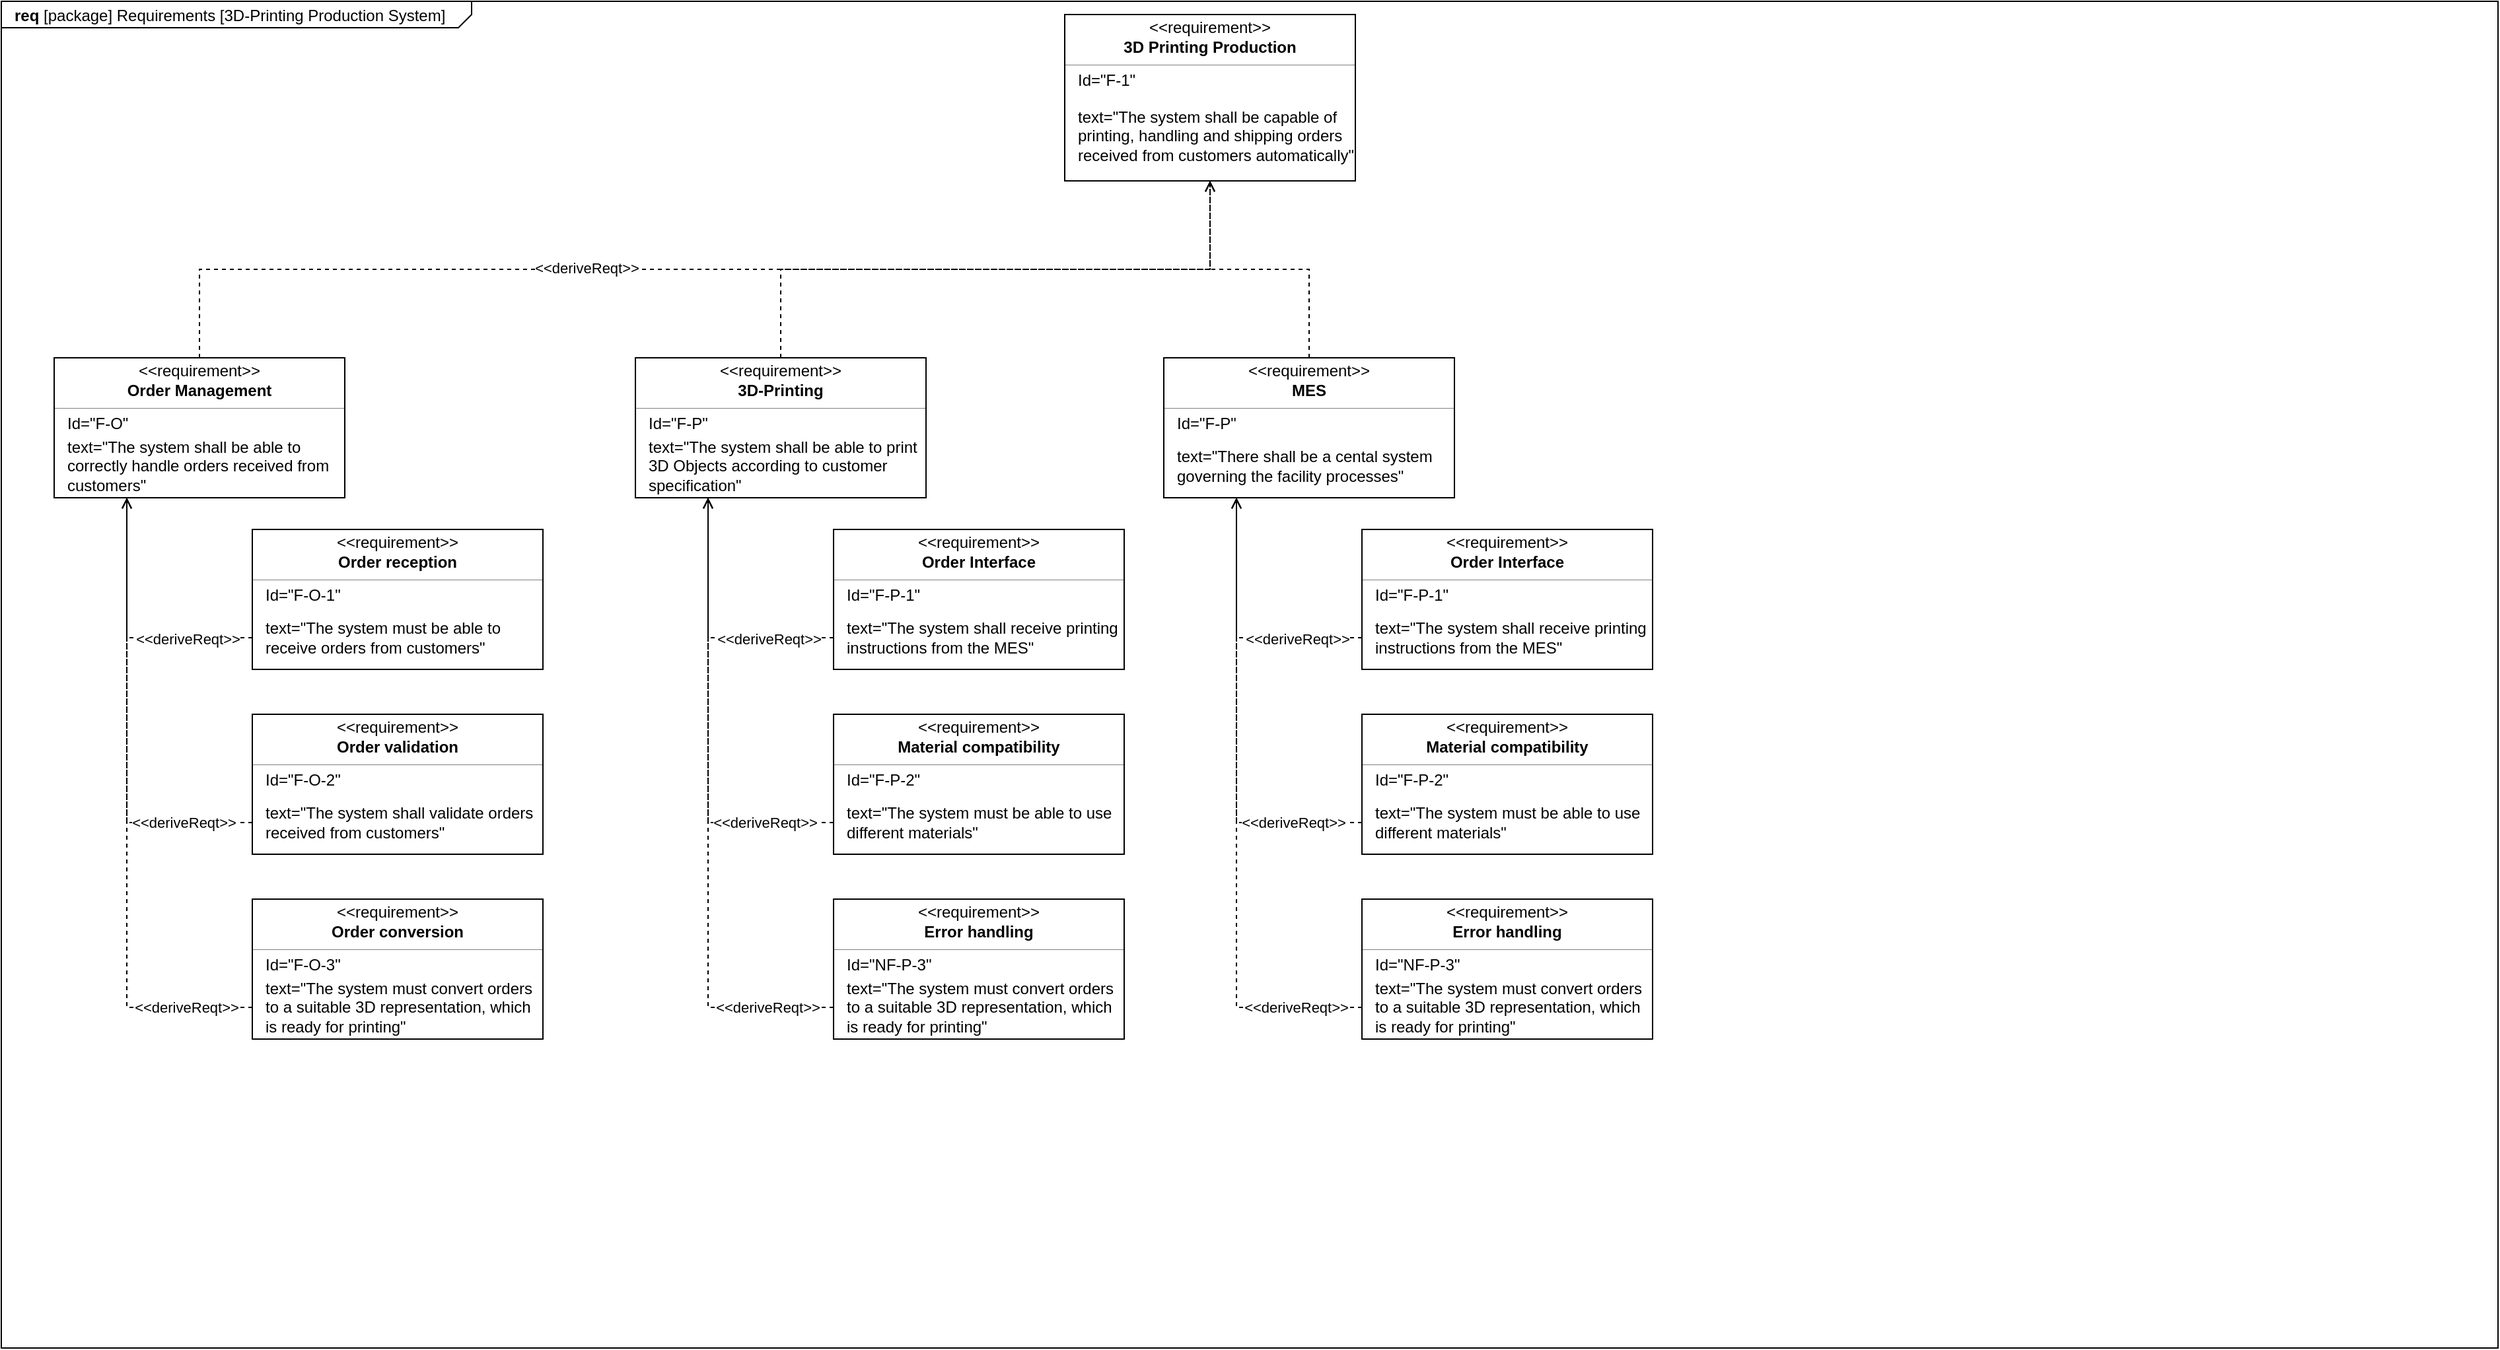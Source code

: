 <mxfile version="24.8.0">
  <diagram name="Page-1" id="KCYgEHQ_xMG1G2WC19Dg">
    <mxGraphModel dx="2568" dy="940" grid="1" gridSize="10" guides="1" tooltips="1" connect="1" arrows="1" fold="1" page="1" pageScale="1" pageWidth="850" pageHeight="1100" math="0" shadow="0">
      <root>
        <mxCell id="0" />
        <mxCell id="1" parent="0" />
        <mxCell id="_IO0_zcIHggkC3envVkG-2" value="&lt;p style=&quot;margin:0px;margin-top:4px;margin-left:10px;text-align:left;&quot;&gt;&lt;b&gt;req&lt;/b&gt; [package] Requirements [3D-Printing Production System]&lt;br&gt;&lt;/p&gt;" style="html=1;shape=mxgraph.sysml.package;html=1;overflow=fill;whiteSpace=wrap;labelX=356;" vertex="1" parent="1">
          <mxGeometry x="-490" y="50" width="1890" height="1020" as="geometry" />
        </mxCell>
        <mxCell id="_IO0_zcIHggkC3envVkG-3" value="" style="fontStyle=1;align=center;verticalAlign=middle;childLayout=stackLayout;horizontal=1;horizontalStack=0;resizeParent=1;resizeParentMax=0;resizeLast=0;marginBottom=0;" vertex="1" parent="1">
          <mxGeometry x="315" y="60" width="220" height="126" as="geometry" />
        </mxCell>
        <mxCell id="_IO0_zcIHggkC3envVkG-4" value="&amp;lt;&amp;lt;requirement&amp;gt;&amp;gt;" style="html=1;align=center;spacing=0;verticalAlign=middle;strokeColor=none;fillColor=none;whiteSpace=wrap;spacingTop=3;" vertex="1" parent="_IO0_zcIHggkC3envVkG-3">
          <mxGeometry width="220" height="16" as="geometry" />
        </mxCell>
        <mxCell id="_IO0_zcIHggkC3envVkG-5" value="3D Printing Production" style="html=1;align=center;spacing=0;verticalAlign=middle;strokeColor=none;fillColor=none;whiteSpace=wrap;fontStyle=1" vertex="1" parent="_IO0_zcIHggkC3envVkG-3">
          <mxGeometry y="16" width="220" height="18" as="geometry" />
        </mxCell>
        <mxCell id="_IO0_zcIHggkC3envVkG-6" value="" style="line;strokeWidth=0.25;fillColor=none;align=left;verticalAlign=middle;spacingTop=-1;spacingLeft=3;spacingRight=3;rotatable=0;labelPosition=right;points=[];portConstraint=eastwest;" vertex="1" parent="_IO0_zcIHggkC3envVkG-3">
          <mxGeometry y="34" width="220" height="8" as="geometry" />
        </mxCell>
        <mxCell id="_IO0_zcIHggkC3envVkG-8" value="Id=&quot;F-1&quot;" style="html=1;align=left;spacing=0;verticalAlign=middle;strokeColor=none;fillColor=none;whiteSpace=wrap;spacingLeft=10;" vertex="1" parent="_IO0_zcIHggkC3envVkG-3">
          <mxGeometry y="42" width="220" height="16" as="geometry" />
        </mxCell>
        <mxCell id="_IO0_zcIHggkC3envVkG-7" value="text=&quot;The system shall be capable of printing, handling and shipping orders received from customers automatically&quot;" style="html=1;align=left;spacing=0;verticalAlign=middle;strokeColor=none;fillColor=none;whiteSpace=wrap;spacingLeft=10;" vertex="1" parent="_IO0_zcIHggkC3envVkG-3">
          <mxGeometry y="58" width="220" height="68" as="geometry" />
        </mxCell>
        <mxCell id="_IO0_zcIHggkC3envVkG-10" value="" style="fontStyle=1;align=center;verticalAlign=middle;childLayout=stackLayout;horizontal=1;horizontalStack=0;resizeParent=1;resizeParentMax=0;resizeLast=0;marginBottom=0;" vertex="1" parent="1">
          <mxGeometry x="-450" y="320" width="220" height="106" as="geometry" />
        </mxCell>
        <mxCell id="_IO0_zcIHggkC3envVkG-11" value="&amp;lt;&amp;lt;requirement&amp;gt;&amp;gt;" style="html=1;align=center;spacing=0;verticalAlign=middle;strokeColor=none;fillColor=none;whiteSpace=wrap;spacingTop=3;" vertex="1" parent="_IO0_zcIHggkC3envVkG-10">
          <mxGeometry width="220" height="16" as="geometry" />
        </mxCell>
        <mxCell id="_IO0_zcIHggkC3envVkG-12" value="Order Management" style="html=1;align=center;spacing=0;verticalAlign=middle;strokeColor=none;fillColor=none;whiteSpace=wrap;fontStyle=1" vertex="1" parent="_IO0_zcIHggkC3envVkG-10">
          <mxGeometry y="16" width="220" height="18" as="geometry" />
        </mxCell>
        <mxCell id="_IO0_zcIHggkC3envVkG-13" value="" style="line;strokeWidth=0.25;fillColor=none;align=left;verticalAlign=middle;spacingTop=-1;spacingLeft=3;spacingRight=3;rotatable=0;labelPosition=right;points=[];portConstraint=eastwest;" vertex="1" parent="_IO0_zcIHggkC3envVkG-10">
          <mxGeometry y="34" width="220" height="8" as="geometry" />
        </mxCell>
        <mxCell id="_IO0_zcIHggkC3envVkG-15" value="Id=&quot;F-O&quot;" style="html=1;align=left;spacing=0;verticalAlign=middle;strokeColor=none;fillColor=none;whiteSpace=wrap;spacingLeft=10;" vertex="1" parent="_IO0_zcIHggkC3envVkG-10">
          <mxGeometry y="42" width="220" height="16" as="geometry" />
        </mxCell>
        <mxCell id="_IO0_zcIHggkC3envVkG-14" value="text=&quot;The system shall be able to correctly handle orders received from customers&quot;" style="html=1;align=left;spacing=0;verticalAlign=middle;strokeColor=none;fillColor=none;whiteSpace=wrap;spacingLeft=10;" vertex="1" parent="_IO0_zcIHggkC3envVkG-10">
          <mxGeometry y="58" width="220" height="48" as="geometry" />
        </mxCell>
        <mxCell id="_IO0_zcIHggkC3envVkG-28" style="edgeStyle=orthogonalEdgeStyle;rounded=0;orthogonalLoop=1;jettySize=auto;html=1;exitX=0.5;exitY=0;exitDx=0;exitDy=0;entryX=0.5;entryY=1;entryDx=0;entryDy=0;dashed=1;endArrow=open;endFill=0;" edge="1" parent="1" source="_IO0_zcIHggkC3envVkG-11" target="_IO0_zcIHggkC3envVkG-7">
          <mxGeometry relative="1" as="geometry" />
        </mxCell>
        <mxCell id="_IO0_zcIHggkC3envVkG-29" value="&lt;div&gt;&amp;lt;&amp;lt;deriveReqt&amp;gt;&amp;gt;&lt;/div&gt;" style="edgeLabel;html=1;align=center;verticalAlign=middle;resizable=0;points=[];" vertex="1" connectable="0" parent="_IO0_zcIHggkC3envVkG-28">
          <mxGeometry x="-0.199" y="1" relative="1" as="geometry">
            <mxPoint as="offset" />
          </mxGeometry>
        </mxCell>
        <mxCell id="_IO0_zcIHggkC3envVkG-30" value="" style="fontStyle=1;align=center;verticalAlign=middle;childLayout=stackLayout;horizontal=1;horizontalStack=0;resizeParent=1;resizeParentMax=0;resizeLast=0;marginBottom=0;" vertex="1" parent="1">
          <mxGeometry x="-300" y="590" width="220" height="106" as="geometry" />
        </mxCell>
        <mxCell id="_IO0_zcIHggkC3envVkG-31" value="&amp;lt;&amp;lt;requirement&amp;gt;&amp;gt;" style="html=1;align=center;spacing=0;verticalAlign=middle;strokeColor=none;fillColor=none;whiteSpace=wrap;spacingTop=3;" vertex="1" parent="_IO0_zcIHggkC3envVkG-30">
          <mxGeometry width="220" height="16" as="geometry" />
        </mxCell>
        <mxCell id="_IO0_zcIHggkC3envVkG-32" value="Order validation" style="html=1;align=center;spacing=0;verticalAlign=middle;strokeColor=none;fillColor=none;whiteSpace=wrap;fontStyle=1" vertex="1" parent="_IO0_zcIHggkC3envVkG-30">
          <mxGeometry y="16" width="220" height="18" as="geometry" />
        </mxCell>
        <mxCell id="_IO0_zcIHggkC3envVkG-33" value="" style="line;strokeWidth=0.25;fillColor=none;align=left;verticalAlign=middle;spacingTop=-1;spacingLeft=3;spacingRight=3;rotatable=0;labelPosition=right;points=[];portConstraint=eastwest;" vertex="1" parent="_IO0_zcIHggkC3envVkG-30">
          <mxGeometry y="34" width="220" height="8" as="geometry" />
        </mxCell>
        <mxCell id="_IO0_zcIHggkC3envVkG-35" value="Id=&quot;F-O-2&quot;" style="html=1;align=left;spacing=0;verticalAlign=middle;strokeColor=none;fillColor=none;whiteSpace=wrap;spacingLeft=10;" vertex="1" parent="_IO0_zcIHggkC3envVkG-30">
          <mxGeometry y="42" width="220" height="16" as="geometry" />
        </mxCell>
        <mxCell id="_IO0_zcIHggkC3envVkG-34" value="text=&quot;The system shall validate orders received from customers&quot;" style="html=1;align=left;spacing=0;verticalAlign=middle;strokeColor=none;fillColor=none;whiteSpace=wrap;spacingLeft=10;" vertex="1" parent="_IO0_zcIHggkC3envVkG-30">
          <mxGeometry y="58" width="220" height="48" as="geometry" />
        </mxCell>
        <mxCell id="_IO0_zcIHggkC3envVkG-36" value="" style="fontStyle=1;align=center;verticalAlign=middle;childLayout=stackLayout;horizontal=1;horizontalStack=0;resizeParent=1;resizeParentMax=0;resizeLast=0;marginBottom=0;" vertex="1" parent="1">
          <mxGeometry x="-300" y="450" width="220" height="106" as="geometry" />
        </mxCell>
        <mxCell id="_IO0_zcIHggkC3envVkG-37" value="&amp;lt;&amp;lt;requirement&amp;gt;&amp;gt;" style="html=1;align=center;spacing=0;verticalAlign=middle;strokeColor=none;fillColor=none;whiteSpace=wrap;spacingTop=3;" vertex="1" parent="_IO0_zcIHggkC3envVkG-36">
          <mxGeometry width="220" height="16" as="geometry" />
        </mxCell>
        <mxCell id="_IO0_zcIHggkC3envVkG-38" value="Order reception" style="html=1;align=center;spacing=0;verticalAlign=middle;strokeColor=none;fillColor=none;whiteSpace=wrap;fontStyle=1" vertex="1" parent="_IO0_zcIHggkC3envVkG-36">
          <mxGeometry y="16" width="220" height="18" as="geometry" />
        </mxCell>
        <mxCell id="_IO0_zcIHggkC3envVkG-39" value="" style="line;strokeWidth=0.25;fillColor=none;align=left;verticalAlign=middle;spacingTop=-1;spacingLeft=3;spacingRight=3;rotatable=0;labelPosition=right;points=[];portConstraint=eastwest;" vertex="1" parent="_IO0_zcIHggkC3envVkG-36">
          <mxGeometry y="34" width="220" height="8" as="geometry" />
        </mxCell>
        <mxCell id="_IO0_zcIHggkC3envVkG-41" value="Id=&quot;F-O-1&quot;" style="html=1;align=left;spacing=0;verticalAlign=middle;strokeColor=none;fillColor=none;whiteSpace=wrap;spacingLeft=10;" vertex="1" parent="_IO0_zcIHggkC3envVkG-36">
          <mxGeometry y="42" width="220" height="16" as="geometry" />
        </mxCell>
        <mxCell id="_IO0_zcIHggkC3envVkG-40" value="text=&quot;The system must be able to receive orders from customers&quot;" style="html=1;align=left;spacing=0;verticalAlign=middle;strokeColor=none;fillColor=none;whiteSpace=wrap;spacingLeft=10;" vertex="1" parent="_IO0_zcIHggkC3envVkG-36">
          <mxGeometry y="58" width="220" height="48" as="geometry" />
        </mxCell>
        <mxCell id="_IO0_zcIHggkC3envVkG-42" value="" style="fontStyle=1;align=center;verticalAlign=middle;childLayout=stackLayout;horizontal=1;horizontalStack=0;resizeParent=1;resizeParentMax=0;resizeLast=0;marginBottom=0;" vertex="1" parent="1">
          <mxGeometry x="-300" y="730" width="220" height="106" as="geometry" />
        </mxCell>
        <mxCell id="_IO0_zcIHggkC3envVkG-43" value="&amp;lt;&amp;lt;requirement&amp;gt;&amp;gt;" style="html=1;align=center;spacing=0;verticalAlign=middle;strokeColor=none;fillColor=none;whiteSpace=wrap;spacingTop=3;" vertex="1" parent="_IO0_zcIHggkC3envVkG-42">
          <mxGeometry width="220" height="16" as="geometry" />
        </mxCell>
        <mxCell id="_IO0_zcIHggkC3envVkG-44" value="Order conversion" style="html=1;align=center;spacing=0;verticalAlign=middle;strokeColor=none;fillColor=none;whiteSpace=wrap;fontStyle=1" vertex="1" parent="_IO0_zcIHggkC3envVkG-42">
          <mxGeometry y="16" width="220" height="18" as="geometry" />
        </mxCell>
        <mxCell id="_IO0_zcIHggkC3envVkG-45" value="" style="line;strokeWidth=0.25;fillColor=none;align=left;verticalAlign=middle;spacingTop=-1;spacingLeft=3;spacingRight=3;rotatable=0;labelPosition=right;points=[];portConstraint=eastwest;" vertex="1" parent="_IO0_zcIHggkC3envVkG-42">
          <mxGeometry y="34" width="220" height="8" as="geometry" />
        </mxCell>
        <mxCell id="_IO0_zcIHggkC3envVkG-47" value="Id=&quot;F-O-3&quot;" style="html=1;align=left;spacing=0;verticalAlign=middle;strokeColor=none;fillColor=none;whiteSpace=wrap;spacingLeft=10;" vertex="1" parent="_IO0_zcIHggkC3envVkG-42">
          <mxGeometry y="42" width="220" height="16" as="geometry" />
        </mxCell>
        <mxCell id="_IO0_zcIHggkC3envVkG-46" value="text=&quot;The system must convert orders to a suitable 3D representation, which is ready for printing&quot;" style="html=1;align=left;spacing=0;verticalAlign=middle;strokeColor=none;fillColor=none;whiteSpace=wrap;spacingLeft=10;" vertex="1" parent="_IO0_zcIHggkC3envVkG-42">
          <mxGeometry y="58" width="220" height="48" as="geometry" />
        </mxCell>
        <mxCell id="_IO0_zcIHggkC3envVkG-48" style="edgeStyle=orthogonalEdgeStyle;rounded=0;orthogonalLoop=1;jettySize=auto;html=1;exitX=0;exitY=0.5;exitDx=0;exitDy=0;entryX=0.25;entryY=1;entryDx=0;entryDy=0;endArrow=open;endFill=0;dashed=1;" edge="1" parent="1" source="_IO0_zcIHggkC3envVkG-40" target="_IO0_zcIHggkC3envVkG-14">
          <mxGeometry relative="1" as="geometry">
            <mxPoint x="-395" y="420" as="targetPoint" />
          </mxGeometry>
        </mxCell>
        <mxCell id="_IO0_zcIHggkC3envVkG-52" value="&amp;lt;&amp;lt;deriveReqt&amp;gt;&amp;gt;" style="edgeLabel;html=1;align=center;verticalAlign=middle;resizable=0;points=[];" vertex="1" connectable="0" parent="_IO0_zcIHggkC3envVkG-48">
          <mxGeometry x="-0.509" y="1" relative="1" as="geometry">
            <mxPoint as="offset" />
          </mxGeometry>
        </mxCell>
        <mxCell id="_IO0_zcIHggkC3envVkG-50" style="edgeStyle=orthogonalEdgeStyle;rounded=0;orthogonalLoop=1;jettySize=auto;html=1;exitX=0;exitY=0.5;exitDx=0;exitDy=0;entryX=0.25;entryY=1;entryDx=0;entryDy=0;dashed=1;endArrow=open;endFill=0;" edge="1" parent="1" source="_IO0_zcIHggkC3envVkG-34" target="_IO0_zcIHggkC3envVkG-14">
          <mxGeometry relative="1" as="geometry">
            <mxPoint x="-400" y="430" as="targetPoint" />
          </mxGeometry>
        </mxCell>
        <mxCell id="_IO0_zcIHggkC3envVkG-53" value="&amp;lt;&amp;lt;deriveReqt&amp;gt;&amp;gt;" style="edgeLabel;html=1;align=center;verticalAlign=middle;resizable=0;points=[];" vertex="1" connectable="0" parent="_IO0_zcIHggkC3envVkG-50">
          <mxGeometry x="-0.694" relative="1" as="geometry">
            <mxPoint as="offset" />
          </mxGeometry>
        </mxCell>
        <mxCell id="_IO0_zcIHggkC3envVkG-51" style="edgeStyle=orthogonalEdgeStyle;rounded=0;orthogonalLoop=1;jettySize=auto;html=1;exitX=0;exitY=0.5;exitDx=0;exitDy=0;entryX=0.25;entryY=1;entryDx=0;entryDy=0;dashed=1;endArrow=open;endFill=0;" edge="1" parent="1" source="_IO0_zcIHggkC3envVkG-46" target="_IO0_zcIHggkC3envVkG-14">
          <mxGeometry relative="1" as="geometry" />
        </mxCell>
        <mxCell id="_IO0_zcIHggkC3envVkG-54" value="&amp;lt;&amp;lt;deriveReqt&amp;gt;&amp;gt;" style="edgeLabel;html=1;align=center;verticalAlign=middle;resizable=0;points=[];" vertex="1" connectable="0" parent="_IO0_zcIHggkC3envVkG-51">
          <mxGeometry x="-0.793" relative="1" as="geometry">
            <mxPoint as="offset" />
          </mxGeometry>
        </mxCell>
        <mxCell id="_IO0_zcIHggkC3envVkG-85" value="" style="fontStyle=1;align=center;verticalAlign=middle;childLayout=stackLayout;horizontal=1;horizontalStack=0;resizeParent=1;resizeParentMax=0;resizeLast=0;marginBottom=0;" vertex="1" parent="1">
          <mxGeometry x="-10" y="320" width="220" height="106" as="geometry" />
        </mxCell>
        <mxCell id="_IO0_zcIHggkC3envVkG-86" value="&amp;lt;&amp;lt;requirement&amp;gt;&amp;gt;" style="html=1;align=center;spacing=0;verticalAlign=middle;strokeColor=none;fillColor=none;whiteSpace=wrap;spacingTop=3;" vertex="1" parent="_IO0_zcIHggkC3envVkG-85">
          <mxGeometry width="220" height="16" as="geometry" />
        </mxCell>
        <mxCell id="_IO0_zcIHggkC3envVkG-87" value="3D-Printing" style="html=1;align=center;spacing=0;verticalAlign=middle;strokeColor=none;fillColor=none;whiteSpace=wrap;fontStyle=1" vertex="1" parent="_IO0_zcIHggkC3envVkG-85">
          <mxGeometry y="16" width="220" height="18" as="geometry" />
        </mxCell>
        <mxCell id="_IO0_zcIHggkC3envVkG-88" value="" style="line;strokeWidth=0.25;fillColor=none;align=left;verticalAlign=middle;spacingTop=-1;spacingLeft=3;spacingRight=3;rotatable=0;labelPosition=right;points=[];portConstraint=eastwest;" vertex="1" parent="_IO0_zcIHggkC3envVkG-85">
          <mxGeometry y="34" width="220" height="8" as="geometry" />
        </mxCell>
        <mxCell id="_IO0_zcIHggkC3envVkG-89" value="Id=&quot;F-P&quot;" style="html=1;align=left;spacing=0;verticalAlign=middle;strokeColor=none;fillColor=none;whiteSpace=wrap;spacingLeft=10;" vertex="1" parent="_IO0_zcIHggkC3envVkG-85">
          <mxGeometry y="42" width="220" height="16" as="geometry" />
        </mxCell>
        <mxCell id="_IO0_zcIHggkC3envVkG-90" value="text=&quot;The system shall be able to print 3D Objects according to customer specification&quot;" style="html=1;align=left;spacing=0;verticalAlign=middle;strokeColor=none;fillColor=none;whiteSpace=wrap;spacingLeft=10;" vertex="1" parent="_IO0_zcIHggkC3envVkG-85">
          <mxGeometry y="58" width="220" height="48" as="geometry" />
        </mxCell>
        <mxCell id="_IO0_zcIHggkC3envVkG-91" value="" style="fontStyle=1;align=center;verticalAlign=middle;childLayout=stackLayout;horizontal=1;horizontalStack=0;resizeParent=1;resizeParentMax=0;resizeLast=0;marginBottom=0;" vertex="1" parent="1">
          <mxGeometry x="140" y="590" width="220" height="106" as="geometry" />
        </mxCell>
        <mxCell id="_IO0_zcIHggkC3envVkG-92" value="&amp;lt;&amp;lt;requirement&amp;gt;&amp;gt;" style="html=1;align=center;spacing=0;verticalAlign=middle;strokeColor=none;fillColor=none;whiteSpace=wrap;spacingTop=3;" vertex="1" parent="_IO0_zcIHggkC3envVkG-91">
          <mxGeometry width="220" height="16" as="geometry" />
        </mxCell>
        <mxCell id="_IO0_zcIHggkC3envVkG-93" value="Material compatibility" style="html=1;align=center;spacing=0;verticalAlign=middle;strokeColor=none;fillColor=none;whiteSpace=wrap;fontStyle=1" vertex="1" parent="_IO0_zcIHggkC3envVkG-91">
          <mxGeometry y="16" width="220" height="18" as="geometry" />
        </mxCell>
        <mxCell id="_IO0_zcIHggkC3envVkG-94" value="" style="line;strokeWidth=0.25;fillColor=none;align=left;verticalAlign=middle;spacingTop=-1;spacingLeft=3;spacingRight=3;rotatable=0;labelPosition=right;points=[];portConstraint=eastwest;" vertex="1" parent="_IO0_zcIHggkC3envVkG-91">
          <mxGeometry y="34" width="220" height="8" as="geometry" />
        </mxCell>
        <mxCell id="_IO0_zcIHggkC3envVkG-95" value="Id=&quot;F-P-2&quot;" style="html=1;align=left;spacing=0;verticalAlign=middle;strokeColor=none;fillColor=none;whiteSpace=wrap;spacingLeft=10;" vertex="1" parent="_IO0_zcIHggkC3envVkG-91">
          <mxGeometry y="42" width="220" height="16" as="geometry" />
        </mxCell>
        <mxCell id="_IO0_zcIHggkC3envVkG-96" value="text=&quot;The system must be able to use different materials&quot;" style="html=1;align=left;spacing=0;verticalAlign=middle;strokeColor=none;fillColor=none;whiteSpace=wrap;spacingLeft=10;" vertex="1" parent="_IO0_zcIHggkC3envVkG-91">
          <mxGeometry y="58" width="220" height="48" as="geometry" />
        </mxCell>
        <mxCell id="_IO0_zcIHggkC3envVkG-97" value="" style="fontStyle=1;align=center;verticalAlign=middle;childLayout=stackLayout;horizontal=1;horizontalStack=0;resizeParent=1;resizeParentMax=0;resizeLast=0;marginBottom=0;" vertex="1" parent="1">
          <mxGeometry x="140" y="450" width="220" height="106" as="geometry" />
        </mxCell>
        <mxCell id="_IO0_zcIHggkC3envVkG-98" value="&amp;lt;&amp;lt;requirement&amp;gt;&amp;gt;" style="html=1;align=center;spacing=0;verticalAlign=middle;strokeColor=none;fillColor=none;whiteSpace=wrap;spacingTop=3;" vertex="1" parent="_IO0_zcIHggkC3envVkG-97">
          <mxGeometry width="220" height="16" as="geometry" />
        </mxCell>
        <mxCell id="_IO0_zcIHggkC3envVkG-99" value="Order Interface" style="html=1;align=center;spacing=0;verticalAlign=middle;strokeColor=none;fillColor=none;whiteSpace=wrap;fontStyle=1" vertex="1" parent="_IO0_zcIHggkC3envVkG-97">
          <mxGeometry y="16" width="220" height="18" as="geometry" />
        </mxCell>
        <mxCell id="_IO0_zcIHggkC3envVkG-100" value="" style="line;strokeWidth=0.25;fillColor=none;align=left;verticalAlign=middle;spacingTop=-1;spacingLeft=3;spacingRight=3;rotatable=0;labelPosition=right;points=[];portConstraint=eastwest;" vertex="1" parent="_IO0_zcIHggkC3envVkG-97">
          <mxGeometry y="34" width="220" height="8" as="geometry" />
        </mxCell>
        <mxCell id="_IO0_zcIHggkC3envVkG-101" value="Id=&quot;F-P-1&quot;" style="html=1;align=left;spacing=0;verticalAlign=middle;strokeColor=none;fillColor=none;whiteSpace=wrap;spacingLeft=10;" vertex="1" parent="_IO0_zcIHggkC3envVkG-97">
          <mxGeometry y="42" width="220" height="16" as="geometry" />
        </mxCell>
        <mxCell id="_IO0_zcIHggkC3envVkG-102" value="text=&quot;The system shall receive printing instructions from the MES&quot;" style="html=1;align=left;spacing=0;verticalAlign=middle;strokeColor=none;fillColor=none;whiteSpace=wrap;spacingLeft=10;" vertex="1" parent="_IO0_zcIHggkC3envVkG-97">
          <mxGeometry y="58" width="220" height="48" as="geometry" />
        </mxCell>
        <mxCell id="_IO0_zcIHggkC3envVkG-103" value="" style="fontStyle=1;align=center;verticalAlign=middle;childLayout=stackLayout;horizontal=1;horizontalStack=0;resizeParent=1;resizeParentMax=0;resizeLast=0;marginBottom=0;" vertex="1" parent="1">
          <mxGeometry x="140" y="730" width="220" height="106" as="geometry" />
        </mxCell>
        <mxCell id="_IO0_zcIHggkC3envVkG-104" value="&amp;lt;&amp;lt;requirement&amp;gt;&amp;gt;" style="html=1;align=center;spacing=0;verticalAlign=middle;strokeColor=none;fillColor=none;whiteSpace=wrap;spacingTop=3;" vertex="1" parent="_IO0_zcIHggkC3envVkG-103">
          <mxGeometry width="220" height="16" as="geometry" />
        </mxCell>
        <mxCell id="_IO0_zcIHggkC3envVkG-105" value="Error handling" style="html=1;align=center;spacing=0;verticalAlign=middle;strokeColor=none;fillColor=none;whiteSpace=wrap;fontStyle=1" vertex="1" parent="_IO0_zcIHggkC3envVkG-103">
          <mxGeometry y="16" width="220" height="18" as="geometry" />
        </mxCell>
        <mxCell id="_IO0_zcIHggkC3envVkG-106" value="" style="line;strokeWidth=0.25;fillColor=none;align=left;verticalAlign=middle;spacingTop=-1;spacingLeft=3;spacingRight=3;rotatable=0;labelPosition=right;points=[];portConstraint=eastwest;" vertex="1" parent="_IO0_zcIHggkC3envVkG-103">
          <mxGeometry y="34" width="220" height="8" as="geometry" />
        </mxCell>
        <mxCell id="_IO0_zcIHggkC3envVkG-107" value="Id=&quot;NF-P-3&quot;" style="html=1;align=left;spacing=0;verticalAlign=middle;strokeColor=none;fillColor=none;whiteSpace=wrap;spacingLeft=10;" vertex="1" parent="_IO0_zcIHggkC3envVkG-103">
          <mxGeometry y="42" width="220" height="16" as="geometry" />
        </mxCell>
        <mxCell id="_IO0_zcIHggkC3envVkG-108" value="text=&quot;The system must convert orders to a suitable 3D representation, which is ready for printing&quot;" style="html=1;align=left;spacing=0;verticalAlign=middle;strokeColor=none;fillColor=none;whiteSpace=wrap;spacingLeft=10;" vertex="1" parent="_IO0_zcIHggkC3envVkG-103">
          <mxGeometry y="58" width="220" height="48" as="geometry" />
        </mxCell>
        <mxCell id="_IO0_zcIHggkC3envVkG-109" style="edgeStyle=orthogonalEdgeStyle;rounded=0;orthogonalLoop=1;jettySize=auto;html=1;exitX=0;exitY=0.5;exitDx=0;exitDy=0;entryX=0.25;entryY=1;entryDx=0;entryDy=0;endArrow=open;endFill=0;dashed=1;" edge="1" parent="1" source="_IO0_zcIHggkC3envVkG-102" target="_IO0_zcIHggkC3envVkG-90">
          <mxGeometry relative="1" as="geometry">
            <mxPoint x="45" y="420" as="targetPoint" />
          </mxGeometry>
        </mxCell>
        <mxCell id="_IO0_zcIHggkC3envVkG-110" value="&amp;lt;&amp;lt;deriveReqt&amp;gt;&amp;gt;" style="edgeLabel;html=1;align=center;verticalAlign=middle;resizable=0;points=[];" vertex="1" connectable="0" parent="_IO0_zcIHggkC3envVkG-109">
          <mxGeometry x="-0.509" y="1" relative="1" as="geometry">
            <mxPoint as="offset" />
          </mxGeometry>
        </mxCell>
        <mxCell id="_IO0_zcIHggkC3envVkG-111" style="edgeStyle=orthogonalEdgeStyle;rounded=0;orthogonalLoop=1;jettySize=auto;html=1;exitX=0;exitY=0.5;exitDx=0;exitDy=0;entryX=0.25;entryY=1;entryDx=0;entryDy=0;dashed=1;endArrow=open;endFill=0;" edge="1" parent="1" source="_IO0_zcIHggkC3envVkG-96" target="_IO0_zcIHggkC3envVkG-90">
          <mxGeometry relative="1" as="geometry">
            <mxPoint x="40" y="430" as="targetPoint" />
          </mxGeometry>
        </mxCell>
        <mxCell id="_IO0_zcIHggkC3envVkG-112" value="&amp;lt;&amp;lt;deriveReqt&amp;gt;&amp;gt;" style="edgeLabel;html=1;align=center;verticalAlign=middle;resizable=0;points=[];" vertex="1" connectable="0" parent="_IO0_zcIHggkC3envVkG-111">
          <mxGeometry x="-0.694" relative="1" as="geometry">
            <mxPoint as="offset" />
          </mxGeometry>
        </mxCell>
        <mxCell id="_IO0_zcIHggkC3envVkG-113" style="edgeStyle=orthogonalEdgeStyle;rounded=0;orthogonalLoop=1;jettySize=auto;html=1;exitX=0;exitY=0.5;exitDx=0;exitDy=0;entryX=0.25;entryY=1;entryDx=0;entryDy=0;dashed=1;endArrow=open;endFill=0;" edge="1" parent="1" source="_IO0_zcIHggkC3envVkG-108" target="_IO0_zcIHggkC3envVkG-90">
          <mxGeometry relative="1" as="geometry" />
        </mxCell>
        <mxCell id="_IO0_zcIHggkC3envVkG-114" value="&amp;lt;&amp;lt;deriveReqt&amp;gt;&amp;gt;" style="edgeLabel;html=1;align=center;verticalAlign=middle;resizable=0;points=[];" vertex="1" connectable="0" parent="_IO0_zcIHggkC3envVkG-113">
          <mxGeometry x="-0.793" relative="1" as="geometry">
            <mxPoint as="offset" />
          </mxGeometry>
        </mxCell>
        <mxCell id="_IO0_zcIHggkC3envVkG-115" style="edgeStyle=orthogonalEdgeStyle;rounded=0;orthogonalLoop=1;jettySize=auto;html=1;exitX=0.5;exitY=0;exitDx=0;exitDy=0;entryX=0.5;entryY=1;entryDx=0;entryDy=0;dashed=1;endArrow=open;endFill=0;" edge="1" parent="1" source="_IO0_zcIHggkC3envVkG-86" target="_IO0_zcIHggkC3envVkG-7">
          <mxGeometry relative="1" as="geometry" />
        </mxCell>
        <mxCell id="_IO0_zcIHggkC3envVkG-116" value="" style="fontStyle=1;align=center;verticalAlign=middle;childLayout=stackLayout;horizontal=1;horizontalStack=0;resizeParent=1;resizeParentMax=0;resizeLast=0;marginBottom=0;" vertex="1" parent="1">
          <mxGeometry x="390" y="320" width="220" height="106" as="geometry" />
        </mxCell>
        <mxCell id="_IO0_zcIHggkC3envVkG-117" value="&amp;lt;&amp;lt;requirement&amp;gt;&amp;gt;" style="html=1;align=center;spacing=0;verticalAlign=middle;strokeColor=none;fillColor=none;whiteSpace=wrap;spacingTop=3;" vertex="1" parent="_IO0_zcIHggkC3envVkG-116">
          <mxGeometry width="220" height="16" as="geometry" />
        </mxCell>
        <mxCell id="_IO0_zcIHggkC3envVkG-118" value="MES" style="html=1;align=center;spacing=0;verticalAlign=middle;strokeColor=none;fillColor=none;whiteSpace=wrap;fontStyle=1" vertex="1" parent="_IO0_zcIHggkC3envVkG-116">
          <mxGeometry y="16" width="220" height="18" as="geometry" />
        </mxCell>
        <mxCell id="_IO0_zcIHggkC3envVkG-119" value="" style="line;strokeWidth=0.25;fillColor=none;align=left;verticalAlign=middle;spacingTop=-1;spacingLeft=3;spacingRight=3;rotatable=0;labelPosition=right;points=[];portConstraint=eastwest;" vertex="1" parent="_IO0_zcIHggkC3envVkG-116">
          <mxGeometry y="34" width="220" height="8" as="geometry" />
        </mxCell>
        <mxCell id="_IO0_zcIHggkC3envVkG-120" value="Id=&quot;F-P&quot;" style="html=1;align=left;spacing=0;verticalAlign=middle;strokeColor=none;fillColor=none;whiteSpace=wrap;spacingLeft=10;" vertex="1" parent="_IO0_zcIHggkC3envVkG-116">
          <mxGeometry y="42" width="220" height="16" as="geometry" />
        </mxCell>
        <mxCell id="_IO0_zcIHggkC3envVkG-121" value="text=&quot;There shall be a cental system governing the facility processes&quot;" style="html=1;align=left;spacing=0;verticalAlign=middle;strokeColor=none;fillColor=none;whiteSpace=wrap;spacingLeft=10;" vertex="1" parent="_IO0_zcIHggkC3envVkG-116">
          <mxGeometry y="58" width="220" height="48" as="geometry" />
        </mxCell>
        <mxCell id="_IO0_zcIHggkC3envVkG-122" value="" style="fontStyle=1;align=center;verticalAlign=middle;childLayout=stackLayout;horizontal=1;horizontalStack=0;resizeParent=1;resizeParentMax=0;resizeLast=0;marginBottom=0;" vertex="1" parent="1">
          <mxGeometry x="540" y="590" width="220" height="106" as="geometry" />
        </mxCell>
        <mxCell id="_IO0_zcIHggkC3envVkG-123" value="&amp;lt;&amp;lt;requirement&amp;gt;&amp;gt;" style="html=1;align=center;spacing=0;verticalAlign=middle;strokeColor=none;fillColor=none;whiteSpace=wrap;spacingTop=3;" vertex="1" parent="_IO0_zcIHggkC3envVkG-122">
          <mxGeometry width="220" height="16" as="geometry" />
        </mxCell>
        <mxCell id="_IO0_zcIHggkC3envVkG-124" value="Material compatibility" style="html=1;align=center;spacing=0;verticalAlign=middle;strokeColor=none;fillColor=none;whiteSpace=wrap;fontStyle=1" vertex="1" parent="_IO0_zcIHggkC3envVkG-122">
          <mxGeometry y="16" width="220" height="18" as="geometry" />
        </mxCell>
        <mxCell id="_IO0_zcIHggkC3envVkG-125" value="" style="line;strokeWidth=0.25;fillColor=none;align=left;verticalAlign=middle;spacingTop=-1;spacingLeft=3;spacingRight=3;rotatable=0;labelPosition=right;points=[];portConstraint=eastwest;" vertex="1" parent="_IO0_zcIHggkC3envVkG-122">
          <mxGeometry y="34" width="220" height="8" as="geometry" />
        </mxCell>
        <mxCell id="_IO0_zcIHggkC3envVkG-126" value="Id=&quot;F-P-2&quot;" style="html=1;align=left;spacing=0;verticalAlign=middle;strokeColor=none;fillColor=none;whiteSpace=wrap;spacingLeft=10;" vertex="1" parent="_IO0_zcIHggkC3envVkG-122">
          <mxGeometry y="42" width="220" height="16" as="geometry" />
        </mxCell>
        <mxCell id="_IO0_zcIHggkC3envVkG-127" value="text=&quot;The system must be able to use different materials&quot;" style="html=1;align=left;spacing=0;verticalAlign=middle;strokeColor=none;fillColor=none;whiteSpace=wrap;spacingLeft=10;" vertex="1" parent="_IO0_zcIHggkC3envVkG-122">
          <mxGeometry y="58" width="220" height="48" as="geometry" />
        </mxCell>
        <mxCell id="_IO0_zcIHggkC3envVkG-128" value="" style="fontStyle=1;align=center;verticalAlign=middle;childLayout=stackLayout;horizontal=1;horizontalStack=0;resizeParent=1;resizeParentMax=0;resizeLast=0;marginBottom=0;" vertex="1" parent="1">
          <mxGeometry x="540" y="450" width="220" height="106" as="geometry" />
        </mxCell>
        <mxCell id="_IO0_zcIHggkC3envVkG-129" value="&amp;lt;&amp;lt;requirement&amp;gt;&amp;gt;" style="html=1;align=center;spacing=0;verticalAlign=middle;strokeColor=none;fillColor=none;whiteSpace=wrap;spacingTop=3;" vertex="1" parent="_IO0_zcIHggkC3envVkG-128">
          <mxGeometry width="220" height="16" as="geometry" />
        </mxCell>
        <mxCell id="_IO0_zcIHggkC3envVkG-130" value="Order Interface" style="html=1;align=center;spacing=0;verticalAlign=middle;strokeColor=none;fillColor=none;whiteSpace=wrap;fontStyle=1" vertex="1" parent="_IO0_zcIHggkC3envVkG-128">
          <mxGeometry y="16" width="220" height="18" as="geometry" />
        </mxCell>
        <mxCell id="_IO0_zcIHggkC3envVkG-131" value="" style="line;strokeWidth=0.25;fillColor=none;align=left;verticalAlign=middle;spacingTop=-1;spacingLeft=3;spacingRight=3;rotatable=0;labelPosition=right;points=[];portConstraint=eastwest;" vertex="1" parent="_IO0_zcIHggkC3envVkG-128">
          <mxGeometry y="34" width="220" height="8" as="geometry" />
        </mxCell>
        <mxCell id="_IO0_zcIHggkC3envVkG-132" value="Id=&quot;F-P-1&quot;" style="html=1;align=left;spacing=0;verticalAlign=middle;strokeColor=none;fillColor=none;whiteSpace=wrap;spacingLeft=10;" vertex="1" parent="_IO0_zcIHggkC3envVkG-128">
          <mxGeometry y="42" width="220" height="16" as="geometry" />
        </mxCell>
        <mxCell id="_IO0_zcIHggkC3envVkG-133" value="text=&quot;The system shall receive printing instructions from the MES&quot;" style="html=1;align=left;spacing=0;verticalAlign=middle;strokeColor=none;fillColor=none;whiteSpace=wrap;spacingLeft=10;" vertex="1" parent="_IO0_zcIHggkC3envVkG-128">
          <mxGeometry y="58" width="220" height="48" as="geometry" />
        </mxCell>
        <mxCell id="_IO0_zcIHggkC3envVkG-134" value="" style="fontStyle=1;align=center;verticalAlign=middle;childLayout=stackLayout;horizontal=1;horizontalStack=0;resizeParent=1;resizeParentMax=0;resizeLast=0;marginBottom=0;" vertex="1" parent="1">
          <mxGeometry x="540" y="730" width="220" height="106" as="geometry" />
        </mxCell>
        <mxCell id="_IO0_zcIHggkC3envVkG-135" value="&amp;lt;&amp;lt;requirement&amp;gt;&amp;gt;" style="html=1;align=center;spacing=0;verticalAlign=middle;strokeColor=none;fillColor=none;whiteSpace=wrap;spacingTop=3;" vertex="1" parent="_IO0_zcIHggkC3envVkG-134">
          <mxGeometry width="220" height="16" as="geometry" />
        </mxCell>
        <mxCell id="_IO0_zcIHggkC3envVkG-136" value="Error handling" style="html=1;align=center;spacing=0;verticalAlign=middle;strokeColor=none;fillColor=none;whiteSpace=wrap;fontStyle=1" vertex="1" parent="_IO0_zcIHggkC3envVkG-134">
          <mxGeometry y="16" width="220" height="18" as="geometry" />
        </mxCell>
        <mxCell id="_IO0_zcIHggkC3envVkG-137" value="" style="line;strokeWidth=0.25;fillColor=none;align=left;verticalAlign=middle;spacingTop=-1;spacingLeft=3;spacingRight=3;rotatable=0;labelPosition=right;points=[];portConstraint=eastwest;" vertex="1" parent="_IO0_zcIHggkC3envVkG-134">
          <mxGeometry y="34" width="220" height="8" as="geometry" />
        </mxCell>
        <mxCell id="_IO0_zcIHggkC3envVkG-138" value="Id=&quot;NF-P-3&quot;" style="html=1;align=left;spacing=0;verticalAlign=middle;strokeColor=none;fillColor=none;whiteSpace=wrap;spacingLeft=10;" vertex="1" parent="_IO0_zcIHggkC3envVkG-134">
          <mxGeometry y="42" width="220" height="16" as="geometry" />
        </mxCell>
        <mxCell id="_IO0_zcIHggkC3envVkG-139" value="text=&quot;The system must convert orders to a suitable 3D representation, which is ready for printing&quot;" style="html=1;align=left;spacing=0;verticalAlign=middle;strokeColor=none;fillColor=none;whiteSpace=wrap;spacingLeft=10;" vertex="1" parent="_IO0_zcIHggkC3envVkG-134">
          <mxGeometry y="58" width="220" height="48" as="geometry" />
        </mxCell>
        <mxCell id="_IO0_zcIHggkC3envVkG-140" style="edgeStyle=orthogonalEdgeStyle;rounded=0;orthogonalLoop=1;jettySize=auto;html=1;exitX=0;exitY=0.5;exitDx=0;exitDy=0;entryX=0.25;entryY=1;entryDx=0;entryDy=0;endArrow=open;endFill=0;dashed=1;" edge="1" parent="1" source="_IO0_zcIHggkC3envVkG-133" target="_IO0_zcIHggkC3envVkG-121">
          <mxGeometry relative="1" as="geometry">
            <mxPoint x="445" y="420" as="targetPoint" />
          </mxGeometry>
        </mxCell>
        <mxCell id="_IO0_zcIHggkC3envVkG-141" value="&amp;lt;&amp;lt;deriveReqt&amp;gt;&amp;gt;" style="edgeLabel;html=1;align=center;verticalAlign=middle;resizable=0;points=[];" vertex="1" connectable="0" parent="_IO0_zcIHggkC3envVkG-140">
          <mxGeometry x="-0.509" y="1" relative="1" as="geometry">
            <mxPoint as="offset" />
          </mxGeometry>
        </mxCell>
        <mxCell id="_IO0_zcIHggkC3envVkG-142" style="edgeStyle=orthogonalEdgeStyle;rounded=0;orthogonalLoop=1;jettySize=auto;html=1;exitX=0;exitY=0.5;exitDx=0;exitDy=0;entryX=0.25;entryY=1;entryDx=0;entryDy=0;dashed=1;endArrow=open;endFill=0;" edge="1" parent="1" source="_IO0_zcIHggkC3envVkG-127" target="_IO0_zcIHggkC3envVkG-121">
          <mxGeometry relative="1" as="geometry">
            <mxPoint x="440" y="430" as="targetPoint" />
          </mxGeometry>
        </mxCell>
        <mxCell id="_IO0_zcIHggkC3envVkG-143" value="&amp;lt;&amp;lt;deriveReqt&amp;gt;&amp;gt;" style="edgeLabel;html=1;align=center;verticalAlign=middle;resizable=0;points=[];" vertex="1" connectable="0" parent="_IO0_zcIHggkC3envVkG-142">
          <mxGeometry x="-0.694" relative="1" as="geometry">
            <mxPoint as="offset" />
          </mxGeometry>
        </mxCell>
        <mxCell id="_IO0_zcIHggkC3envVkG-144" style="edgeStyle=orthogonalEdgeStyle;rounded=0;orthogonalLoop=1;jettySize=auto;html=1;exitX=0;exitY=0.5;exitDx=0;exitDy=0;entryX=0.25;entryY=1;entryDx=0;entryDy=0;dashed=1;endArrow=open;endFill=0;" edge="1" parent="1" source="_IO0_zcIHggkC3envVkG-139" target="_IO0_zcIHggkC3envVkG-121">
          <mxGeometry relative="1" as="geometry" />
        </mxCell>
        <mxCell id="_IO0_zcIHggkC3envVkG-145" value="&amp;lt;&amp;lt;deriveReqt&amp;gt;&amp;gt;" style="edgeLabel;html=1;align=center;verticalAlign=middle;resizable=0;points=[];" vertex="1" connectable="0" parent="_IO0_zcIHggkC3envVkG-144">
          <mxGeometry x="-0.793" relative="1" as="geometry">
            <mxPoint as="offset" />
          </mxGeometry>
        </mxCell>
        <mxCell id="_IO0_zcIHggkC3envVkG-146" style="edgeStyle=orthogonalEdgeStyle;rounded=0;orthogonalLoop=1;jettySize=auto;html=1;exitX=0.5;exitY=0;exitDx=0;exitDy=0;entryX=0.5;entryY=1;entryDx=0;entryDy=0;endArrow=open;endFill=0;dashed=1;" edge="1" parent="1" source="_IO0_zcIHggkC3envVkG-117" target="_IO0_zcIHggkC3envVkG-7">
          <mxGeometry relative="1" as="geometry" />
        </mxCell>
      </root>
    </mxGraphModel>
  </diagram>
</mxfile>
